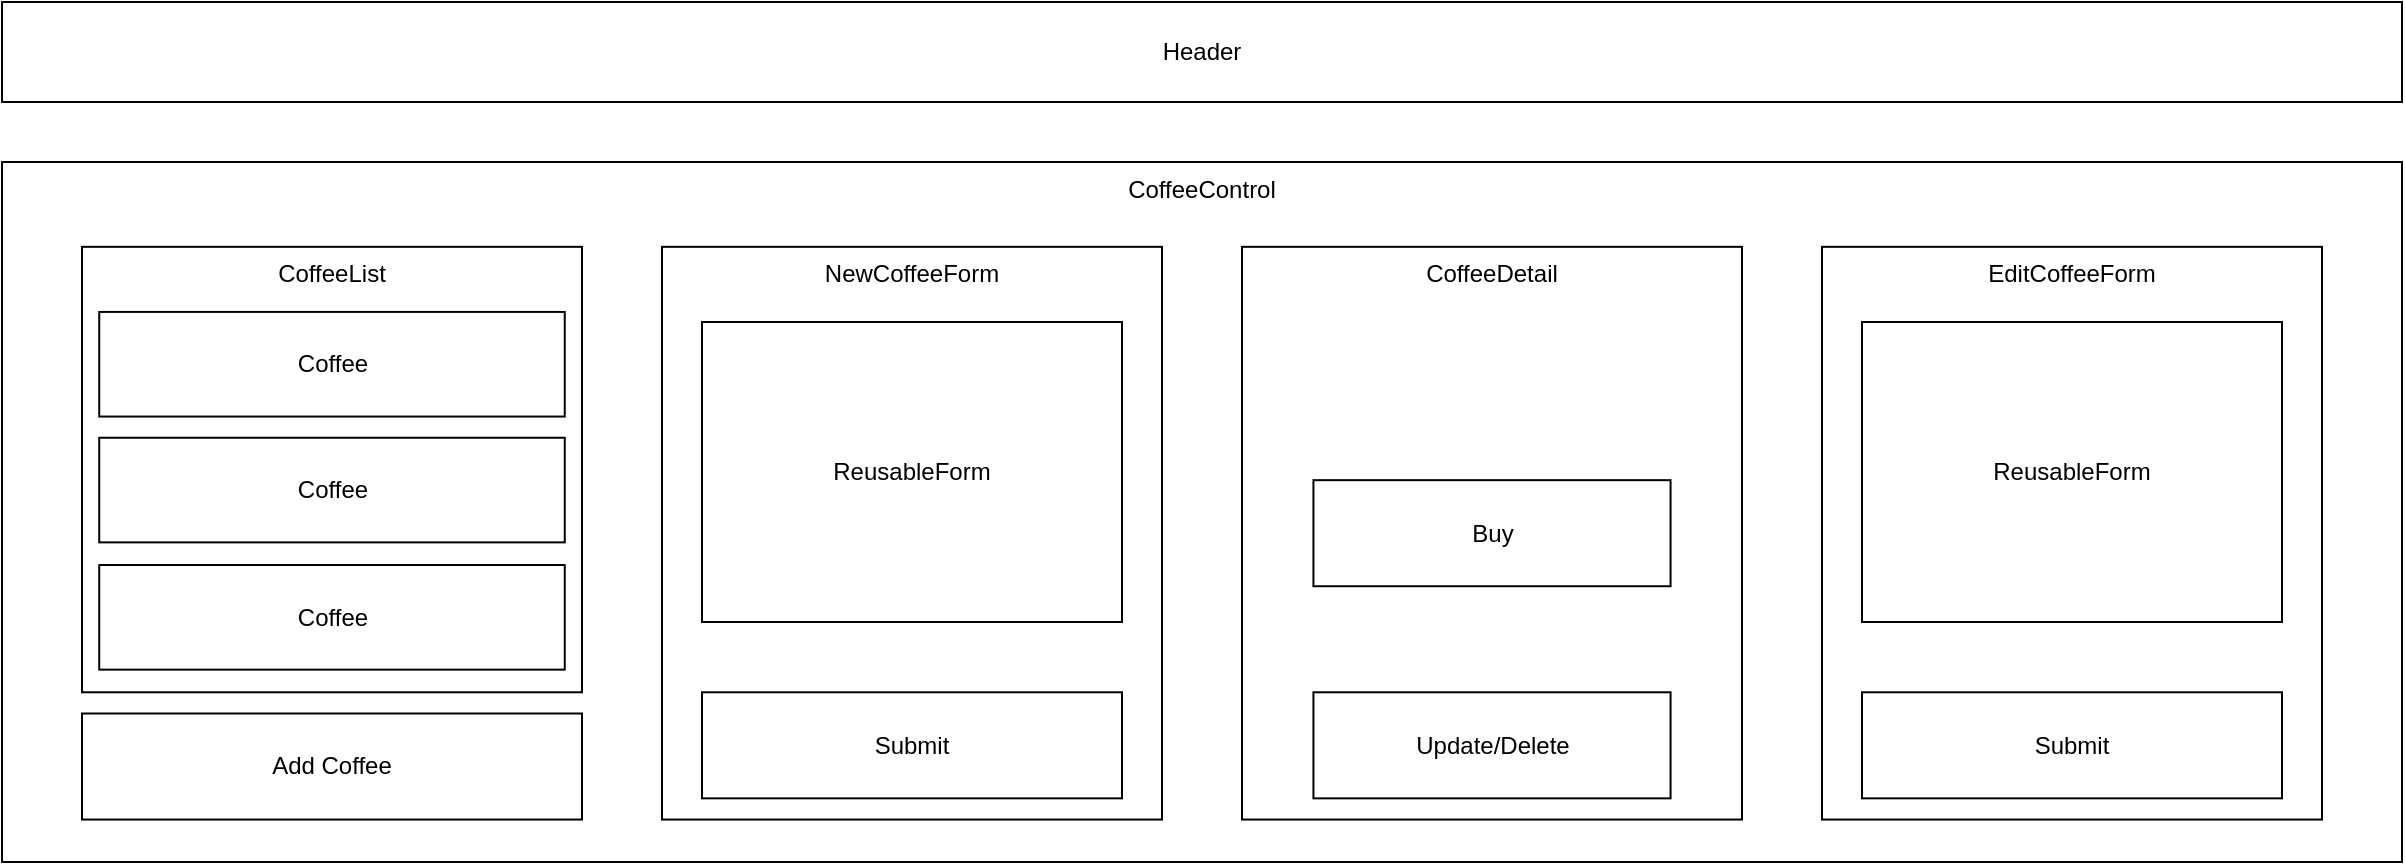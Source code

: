 <mxfile>
    <diagram id="C9pMarFbB6TXwQX7p874" name="Page-1">
        <mxGraphModel dx="1215" dy="675" grid="1" gridSize="10" guides="1" tooltips="1" connect="1" arrows="1" fold="1" page="1" pageScale="1" pageWidth="850" pageHeight="1100" math="0" shadow="0">
            <root>
                <mxCell id="0"/>
                <mxCell id="1" parent="0"/>
                <mxCell id="2" value="Header" style="rounded=0;whiteSpace=wrap;html=1;" parent="1" vertex="1">
                    <mxGeometry x="250" y="20" width="1200" height="50" as="geometry"/>
                </mxCell>
                <mxCell id="18" value="" style="group" parent="1" vertex="1" connectable="0">
                    <mxGeometry x="250" y="100" width="1200" height="350" as="geometry"/>
                </mxCell>
                <mxCell id="3" value="CoffeeControl" style="rounded=0;whiteSpace=wrap;html=1;labelPosition=center;verticalLabelPosition=middle;align=center;verticalAlign=top;movable=1;resizable=1;rotatable=1;deletable=1;editable=1;connectable=1;" parent="18" vertex="1">
                    <mxGeometry width="1200" height="350" as="geometry"/>
                </mxCell>
                <mxCell id="20" value="" style="group" parent="18" vertex="1" connectable="0">
                    <mxGeometry x="330" y="42.42" width="250" height="286.36" as="geometry"/>
                </mxCell>
                <mxCell id="5" value="NewCoffeeForm" style="rounded=0;whiteSpace=wrap;html=1;verticalAlign=top;movable=1;resizable=1;rotatable=1;deletable=1;editable=1;connectable=1;" parent="20" vertex="1">
                    <mxGeometry width="250.0" height="286.36" as="geometry"/>
                </mxCell>
                <mxCell id="17" value="Submit" style="rounded=0;whiteSpace=wrap;html=1;" parent="20" vertex="1">
                    <mxGeometry x="20" y="222.72" width="210" height="53.03" as="geometry"/>
                </mxCell>
                <mxCell id="29" value="ReusableForm" style="rounded=0;whiteSpace=wrap;html=1;" vertex="1" parent="20">
                    <mxGeometry x="20" y="37.58" width="210" height="150" as="geometry"/>
                </mxCell>
                <mxCell id="21" value="" style="group" parent="18" vertex="1" connectable="0">
                    <mxGeometry x="620" y="42.42" width="250" height="286.36" as="geometry"/>
                </mxCell>
                <mxCell id="22" value="CoffeeDetail" style="rounded=0;whiteSpace=wrap;html=1;verticalAlign=top;movable=1;resizable=1;rotatable=1;deletable=1;editable=1;connectable=1;" parent="21" vertex="1">
                    <mxGeometry width="250.0" height="286.36" as="geometry"/>
                </mxCell>
                <mxCell id="23" value="Update/Delete" style="rounded=0;whiteSpace=wrap;html=1;" parent="21" vertex="1">
                    <mxGeometry x="35.714" y="222.724" width="178.571" height="53.03" as="geometry"/>
                </mxCell>
                <mxCell id="25" value="Buy" style="rounded=0;whiteSpace=wrap;html=1;" parent="21" vertex="1">
                    <mxGeometry x="35.714" y="116.664" width="178.571" height="53.03" as="geometry"/>
                </mxCell>
                <mxCell id="19" value="" style="group" parent="18" vertex="1" connectable="0">
                    <mxGeometry x="40" y="42.42" width="250" height="286.36" as="geometry"/>
                </mxCell>
                <mxCell id="13" value="" style="group" parent="19" vertex="1" connectable="0">
                    <mxGeometry width="250" height="286.36" as="geometry"/>
                </mxCell>
                <mxCell id="4" value="CoffeeList" style="rounded=0;whiteSpace=wrap;html=1;verticalAlign=top;" parent="13" vertex="1">
                    <mxGeometry width="250" height="222.724" as="geometry"/>
                </mxCell>
                <mxCell id="6" value="Coffee" style="rounded=0;whiteSpace=wrap;html=1;" parent="13" vertex="1">
                    <mxGeometry x="8.621" y="32.539" width="232.757" height="52.308" as="geometry"/>
                </mxCell>
                <mxCell id="14" value="Coffee" style="rounded=0;whiteSpace=wrap;html=1;" parent="13" vertex="1">
                    <mxGeometry x="8.621" y="95.453" width="232.757" height="52.308" as="geometry"/>
                </mxCell>
                <mxCell id="15" value="Coffee" style="rounded=0;whiteSpace=wrap;html=1;" parent="13" vertex="1">
                    <mxGeometry x="8.621" y="159.089" width="232.757" height="52.308" as="geometry"/>
                </mxCell>
                <mxCell id="16" value="Add Coffee" style="rounded=0;whiteSpace=wrap;html=1;" parent="19" vertex="1">
                    <mxGeometry y="233.33" width="250" height="53.03" as="geometry"/>
                </mxCell>
                <mxCell id="35" value="" style="group" vertex="1" connectable="0" parent="18">
                    <mxGeometry x="910" y="42.42" width="250" height="286.36" as="geometry"/>
                </mxCell>
                <mxCell id="36" value="EditCoffeeForm" style="rounded=0;whiteSpace=wrap;html=1;verticalAlign=top;movable=1;resizable=1;rotatable=1;deletable=1;editable=1;connectable=1;" vertex="1" parent="35">
                    <mxGeometry width="250.0" height="286.36" as="geometry"/>
                </mxCell>
                <mxCell id="37" value="Submit" style="rounded=0;whiteSpace=wrap;html=1;" vertex="1" parent="35">
                    <mxGeometry x="20" y="222.72" width="210" height="53.03" as="geometry"/>
                </mxCell>
                <mxCell id="38" value="ReusableForm" style="rounded=0;whiteSpace=wrap;html=1;" vertex="1" parent="35">
                    <mxGeometry x="20" y="37.58" width="210" height="150" as="geometry"/>
                </mxCell>
            </root>
        </mxGraphModel>
    </diagram>
</mxfile>